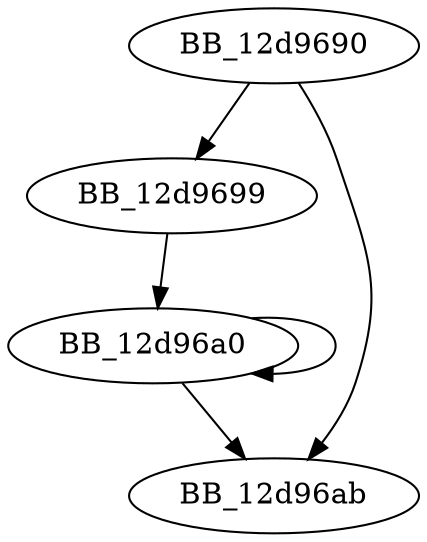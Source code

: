 DiGraph sub_12D9690{
BB_12d9690->BB_12d9699
BB_12d9690->BB_12d96ab
BB_12d9699->BB_12d96a0
BB_12d96a0->BB_12d96a0
BB_12d96a0->BB_12d96ab
}
